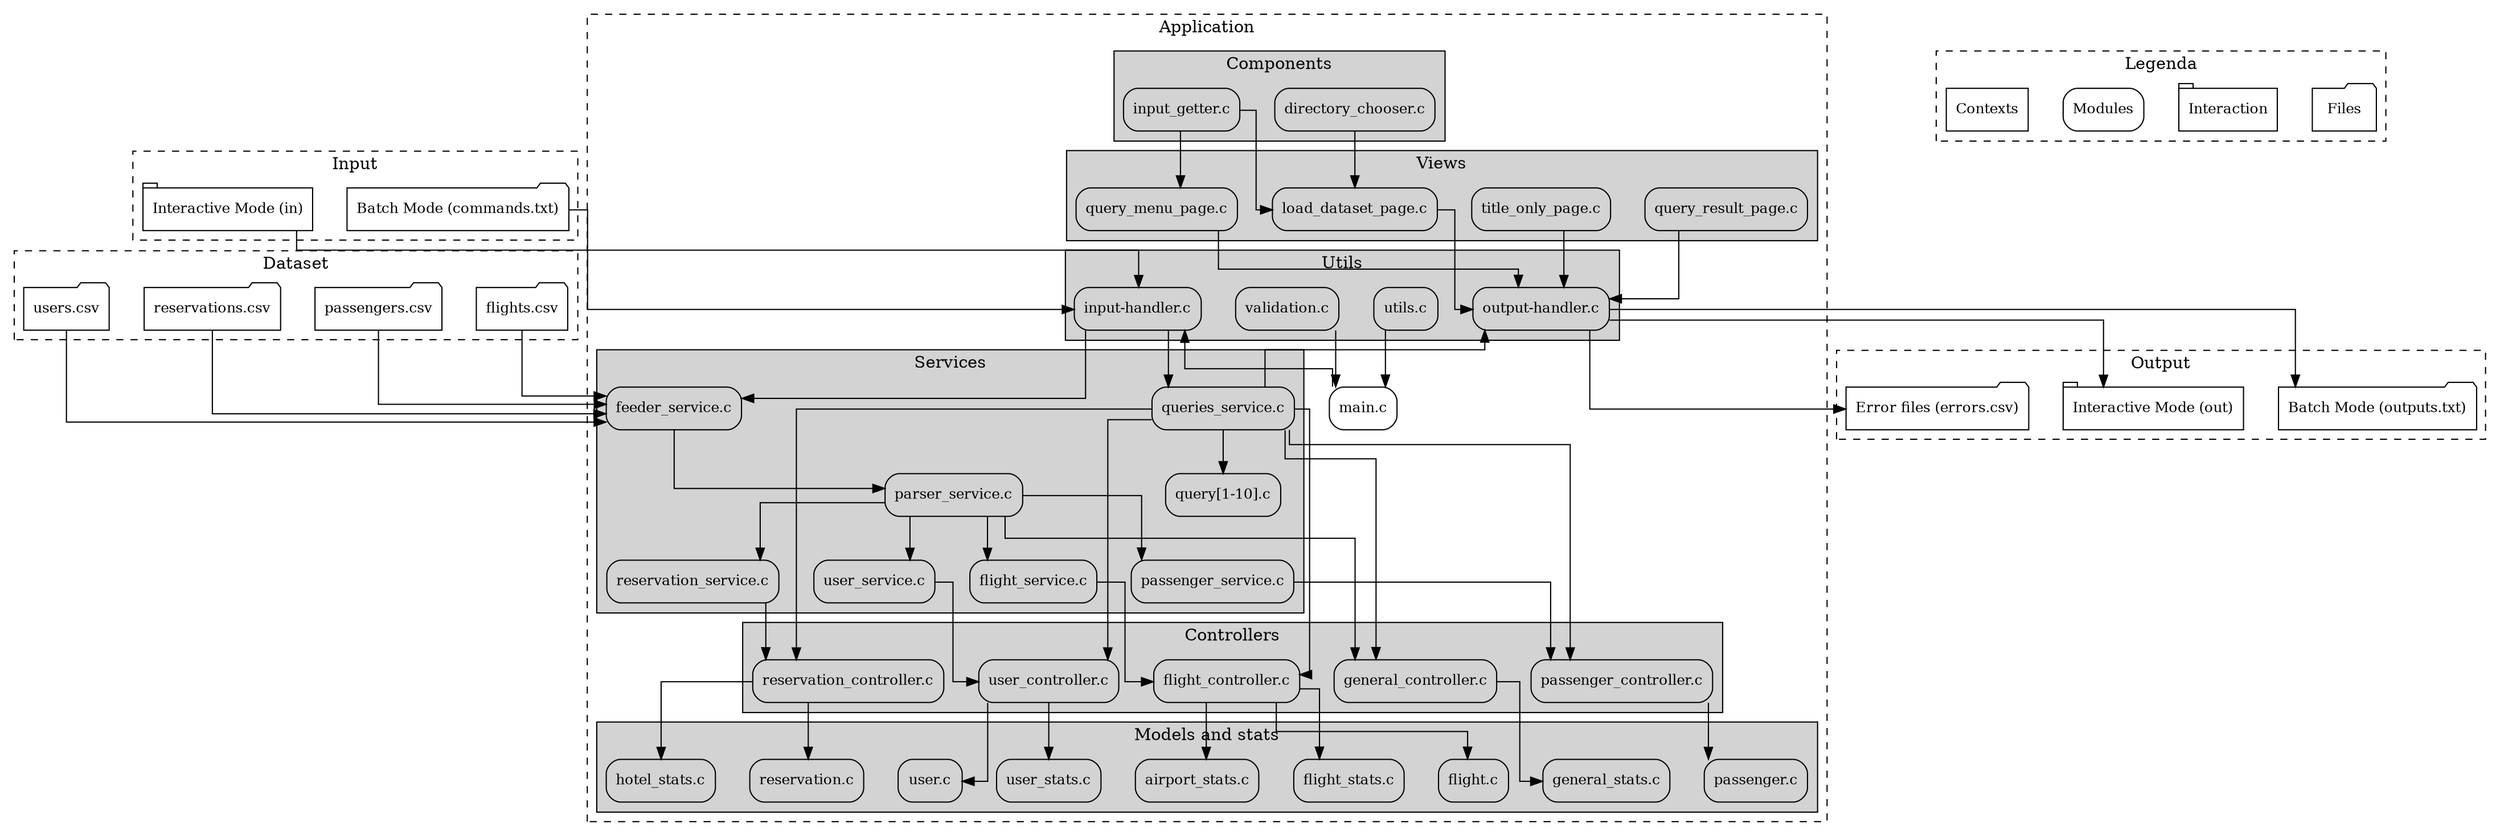 digraph dependencies {
    splines = ortho;
    sep = "+30,30";
    overlap = scalexy;
    nodesep = 0.4;
    
    node [shape = Mrecord; fontsize = 12;];
    
    subgraph cluster_1 {
        style = dashed;
        label = "Input";
        
        node [shape = folder;];
        "Batch Mode (commands.txt)";
        
        node [shape = tab;];
        "Interactive Mode (in)";
    }
    
    subgraph cluster_2 {
        style = dashed;
        label = "Output";
        
        node [shape = folder;];
        "Batch Mode (outputs.txt)";
        
        node [shape = tab;];
        "Interactive Mode (out)";
        
        node [shape = folder;];
        "Error files (errors.csv)";
    }
    
    "Batch Mode (commands.txt)" -> "input-handler.c";
    "Interactive Mode (in)" -> "input-handler.c";
    
    "output-handler.c" -> "Batch Mode (outputs.txt)";
    "output-handler.c" -> "Interactive Mode (out)";
    "output-handler.c" -> "Error files (errors.csv)";
    
    subgraph cluster_3 {
        style = dashed;
        label = "Dataset";
        
        node [shape = folder;];
        "flights.csv";
        "passengers.csv";
        "reservations.csv";
        "users.csv";
    }
    
    "flights.csv" -> "feeder_service.c";
    "passengers.csv" -> "feeder_service.c";
    "reservations.csv" -> "feeder_service.c";
    "users.csv" -> "feeder_service.c";
    
    subgraph cluster_10 {
        style = dashed;
        label = "Application";
        
        subgraph cluster_4 {
            style = filled;
            fillcolor = lightgray;
            label = "Models and stats";
            
            "flight.c";
            "flight_stats.c";
            "airport_stats.c";
            "passenger.c";
            "reservation.c";
            "hotel_stats.c";
            "user.c";
            "user_stats.c";
            "general_stats.c";
        }
        
        subgraph cluster_5 {
            style = filled;
            fillcolor = lightgray;
            label = "Controllers";
            
            "flight_controller.c";
            "passenger_controller.c";
            "reservation_controller.c";
            "user_controller.c";
            "general_controller.c";
        }
        
        subgraph cluster_6 {
            style = filled;
            fillcolor = lightgray;
            label = "Utils";
            
            "utils.c";
            "validation.c";
            "input-handler.c";
            "output-handler.c";
        }
        
        "utils.c" -> "main.c";
        "validation.c" -> "main.c";
        
        subgraph cluster_7 {
            style = filled;
            fillcolor = lightgray;
            label = "Services";
            
            "feeder_service.c";
            "parser_service.c";
            "queries_service.c";
            "flight_service.c";
            "passenger_service.c";
            "reservation_service.c";
            "user_service.c";
            "query[1-10].c";
        }
        
        subgraph cluster_8 {
            style = filled;
            fillcolor = lightgray;
            label = "Components";
            
            "directory_chooser.c";
            "input_getter.c";
        }

        "directory_chooser.c" -> "load_dataset_page.c";
        "input_getter.c" -> "load_dataset_page.c";
        "input_getter.c" -> "query_menu_page.c";
        
        subgraph cluster_9 {
            style = filled;
            fillcolor = lightgray;
            label = "Views";
            
            "load_dataset_page.c";
            "query_menu_page.c";
            "query_result_page.c";
            "title_only_page.c";
        }
        
        "load_dataset_page.c" -> "output-handler.c";
        "query_menu_page.c" -> "output-handler.c";
        "query_result_page.c" -> "output-handler.c";
        "title_only_page.c" -> "output-handler.c";
        
        "main.c" -> "input-handler.c";
        
        "input-handler.c" -> "feeder_service.c";
        "input-handler.c" -> "queries_service.c";

        "queries_service.c" -> "query[1-10].c";
        
        "feeder_service.c" -> "parser_service.c";
        
        "parser_service.c" -> "flight_service.c";
        "parser_service.c" -> "passenger_service.c";
        "parser_service.c" -> "reservation_service.c";
        "parser_service.c" -> "user_service.c";
        "parser_service.c" -> "general_controller.c";
        
        "flight_service.c" -> "flight_controller.c";
        "passenger_service.c" -> "passenger_controller.c";
        "reservation_service.c" -> "reservation_controller.c";
        "user_service.c" -> "user_controller.c";
        
        "queries_service.c" -> "flight_controller.c";
        "queries_service.c" -> "passenger_controller.c";
        "queries_service.c" -> "reservation_controller.c";
        "queries_service.c" -> "user_controller.c";
        "queries_service.c" -> "general_controller.c";
        "queries_service.c" -> "output-handler.c";
        
        "flight_controller.c" -> "flight.c";
        "flight_controller.c" -> "flight_stats.c";
        "flight_controller.c" -> "airport_stats.c";
        "passenger_controller.c" -> "passenger.c";
        "reservation_controller.c" -> "reservation.c";
        "reservation_controller.c" -> "hotel_stats.c";
        "user_controller.c" -> "user.c";
        "user_controller.c" -> "user_stats.c";
        "general_controller.c" -> "general_stats.c";
    }
    
    subgraph cluster_20 {
        style = dashed;
        label = "Legenda";
        
        "Files" [shape = folder;];
        "Interaction" [shape = tab;];
        "Modules" [shape = Mrecord;];
        "Contexts" [shape = box;];
    }
}
